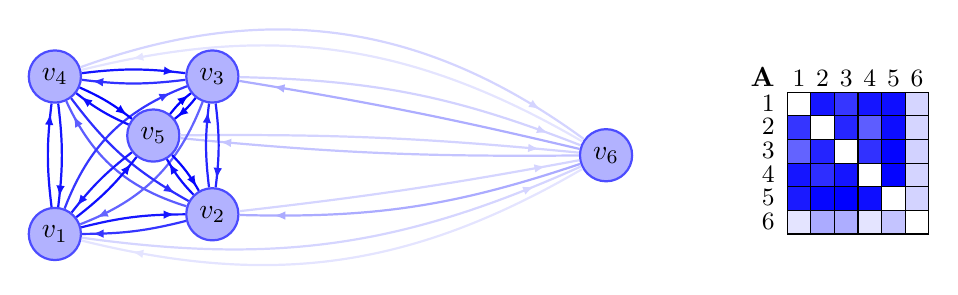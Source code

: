 \begin{tikzpicture}[
>=latex,
auto,
data object/.style={font=\normalsize,circle,draw=#1!70!white,fill=#1!30!white,thick,inner sep=0.1cm},
selects/.style={->,thick},
affinity normal/.style={thick,draw=blue!#1!white,decoration={markings,mark=at position .9 with {\arrow[thin,fill=blue!#1!white]{>}}}, postaction={decorate}},
affinity give/.style={very thick,draw=orange!#1!white,decoration={markings,mark=at position .9 with {\arrow[thick,fill=orange!#1!white]{>}}}, postaction={decorate}},
affinity get/.style={very thick,draw=cyan!#1!white,decoration={markings,mark=at position .9 with {\arrow[thin,fill=cyan!#1!white]{>}}}, postaction={decorate}},
affinity hidden/.style={thick,draw=gray!#1!white,decoration={markings,mark=at position .9 with {\arrow[thin,fill=gray!#1!white]{>}}}, postaction={decorate}},
]
\begin{scope}[yshift=0.000cm]
    \node[data object=blue] (o-1) at (0.000cm,0.000cm) {$v_1$};
    \node[data object=blue] (o-2) at (2.000cm,0.250cm) {$v_2$};
    \node[data object=blue] (o-3) at (2.000cm,2.000cm) {$v_3$};
    \node[data object=blue] (o-4) at (0.000cm,2.000cm) {$v_4$};
    \node[data object=blue] (o-5) at (1.250cm,1.250cm) {$v_5$};
    \node[data object=blue] (o-6) at (7.000cm,1.000cm) {$v_6$};

    \draw [affinity normal=10.762,bend left=22,overlay] (o-6) to  (o-1);
    \draw [affinity normal=10.762,bend right=22,overlay] (o-6) to  (o-4);
    \draw [affinity normal=16.549,bend right=16,overlay] (o-1) to  (o-6);
    \draw [affinity normal=16.583,bend right=2,overlay] (o-2) to  (o-6);
    \draw [affinity normal=16.82,bend left=28,overlay] (o-4) to  (o-6);
    \draw [affinity normal=17.362,bend left=3,overlay] (o-5) to  (o-6);
    \draw [affinity normal=17.597,bend left=10,overlay] (o-3) to  (o-6);
    \draw [affinity normal=23.316,bend left=3,overlay] (o-6) to  (o-5);
    \draw [affinity normal=32.316,bend right=2,overlay] (o-6) to  (o-3);
    \draw [affinity normal=32.97,bend left=10,overlay] (o-6) to  (o-2);
    \draw [affinity normal=61.141,bend left=24,overlay] (o-3) to  (o-1);
    \draw [affinity normal=63.644,bend left=24,overlay] (o-2) to  (o-4);
    \draw [affinity normal=78.969,bend left=24,overlay] (o-1) to  (o-3);
    \draw [affinity normal=79.154,bend left=7,overlay] (o-2) to  (o-1);
    \draw [affinity normal=80.637,bend left=7,overlay] (o-3) to  (o-4);
    \draw [affinity normal=81.96,bend right=12,overlay] (o-4) to  (o-2);
    \draw [affinity normal=85.122,bend left=7,overlay] (o-2) to  (o-3);
    \draw [affinity normal=86.041,bend left=7,overlay] (o-3) to  (o-2);
    \draw [affinity normal=89.634,bend right=7,overlay] (o-5) to  (o-1);
    \draw [affinity normal=91.429,bend left=7,overlay] (o-1) to  (o-2);
    \draw [affinity normal=91.642,bend left=7,overlay] (o-1) to  (o-4);
    \draw [affinity normal=91.761,bend left=7,overlay] (o-4) to  (o-1);
    \draw [affinity normal=91.761,bend left=7,overlay] (o-4) to  (o-3);
    \draw [affinity normal=94.675,bend right=7,overlay] (o-1) to  (o-5);
    \draw [affinity normal=94.675,bend left=7,overlay] (o-5) to  (o-4);
    \draw [affinity normal=94.93,bend left=7,overlay] (o-2) to  (o-5);
    \draw [affinity normal=97.635,bend left=7,overlay] (o-5) to  (o-2);
    \draw [affinity normal=98.332,bend left=7,overlay] (o-4) to  (o-5);
    \draw [affinity normal=98.385,bend left=7,overlay] (o-3) to  (o-5);
    \draw [affinity normal=100,bend left=7,overlay] (o-5) to  (o-3);
    \path[red] (-0.2cm,-0.42cm) rectangle (8cm,2.62cm);
\end{scope}
\begin{scope}[xshift=9.000cm,yshift=0.000cm,scale=0.300]
    \fill[blue!0!white] (1.000cm,6.000cm) rectangle (2.000cm,5.000cm);
    \fill[blue!91.429!white] (2.000cm,6.000cm) rectangle (3.000cm,5.000cm);
    \fill[blue!78.969!white] (3.000cm,6.000cm) rectangle (4.000cm,5.000cm);
    \fill[blue!91.642!white] (4.000cm,6.000cm) rectangle (5.000cm,5.000cm);
    \fill[blue!94.675!white] (5.000cm,6.000cm) rectangle (6.000cm,5.000cm);
    \fill[blue!16.549!white] (6.000cm,6.000cm) rectangle (7.000cm,5.000cm);
    \fill[blue!79.154!white] (1.000cm,5.000cm) rectangle (2.000cm,4.000cm);
    \fill[blue!0!white] (2.000cm,5.000cm) rectangle (3.000cm,4.000cm);
    \fill[blue!85.122!white] (3.000cm,5.000cm) rectangle (4.000cm,4.000cm);
    \fill[blue!63.644!white] (4.000cm,5.000cm) rectangle (5.000cm,4.000cm);
    \fill[blue!94.93!white] (5.000cm,5.000cm) rectangle (6.000cm,4.000cm);
    \fill[blue!16.583!white] (6.000cm,5.000cm) rectangle (7.000cm,4.000cm);
    \fill[blue!61.141!white] (1.000cm,4.000cm) rectangle (2.000cm,3.000cm);
    \fill[blue!86.041!white] (2.000cm,4.000cm) rectangle (3.000cm,3.000cm);
    \fill[blue!0!white] (3.000cm,4.000cm) rectangle (4.000cm,3.000cm);
    \fill[blue!80.637!white] (4.000cm,4.000cm) rectangle (5.000cm,3.000cm);
    \fill[blue!98.385!white] (5.000cm,4.000cm) rectangle (6.000cm,3.000cm);
    \fill[blue!17.597!white] (6.000cm,4.000cm) rectangle (7.000cm,3.000cm);
    \fill[blue!91.761!white] (1.000cm,3.000cm) rectangle (2.000cm,2.000cm);
    \fill[blue!81.96!white] (2.000cm,3.000cm) rectangle (3.000cm,2.000cm);
    \fill[blue!91.761!white] (3.000cm,3.000cm) rectangle (4.000cm,2.000cm);
    \fill[blue!0!white] (4.000cm,3.000cm) rectangle (5.000cm,2.000cm);
    \fill[blue!98.332!white] (5.000cm,3.000cm) rectangle (6.000cm,2.000cm);
    \fill[blue!16.82!white] (6.000cm,3.000cm) rectangle (7.000cm,2.000cm);
    \fill[blue!89.634!white] (1.000cm,2.000cm) rectangle (2.000cm,1.000cm);
    \fill[blue!97.635!white] (2.000cm,2.000cm) rectangle (3.000cm,1.000cm);
    \fill[blue!100!white] (3.000cm,2.000cm) rectangle (4.000cm,1.000cm);
    \fill[blue!94.675!white] (4.000cm,2.000cm) rectangle (5.000cm,1.000cm);
    \fill[blue!0!white] (5.000cm,2.000cm) rectangle (6.000cm,1.000cm);
    \fill[blue!17.362!white] (6.000cm,2.000cm) rectangle (7.000cm,1.000cm);
    \fill[blue!10.762!white] (1.000cm,1.000cm) rectangle (2.000cm,0.000cm);
    \fill[blue!32.97!white] (2.000cm,1.000cm) rectangle (3.000cm,0.000cm);
    \fill[blue!32.316!white] (3.000cm,1.000cm) rectangle (4.000cm,0.000cm);
    \fill[blue!10.762!white] (4.000cm,1.000cm) rectangle (5.000cm,0.000cm);
    \fill[blue!23.316!white] (5.000cm,1.000cm) rectangle (6.000cm,0.000cm);
    \fill[blue!0!white] (6.000cm,1.000cm) rectangle (7.000cm,0.000cm);
    \draw[thin]  (1.000cm,1.000cm) -- (7.000cm,1.000cm);
    \draw[thin]  (1.000cm,2.000cm) -- (7.000cm,2.000cm);
    \draw[thin]  (1.000cm,3.000cm) -- (7.000cm,3.000cm);
    \draw[thin]  (1.000cm,4.000cm) -- (7.000cm,4.000cm);
    \draw[thin]  (1.000cm,5.000cm) -- (7.000cm,5.000cm);
    \node[font=\small,inner sep=0cm,anchor=base east] at (0.500cm,5.200cm) {1};
    \node[font=\small,inner sep=0cm,anchor=base east] at (0.500cm,4.200cm) {2};
    \node[font=\small,inner sep=0cm,anchor=base east] at (0.500cm,3.200cm) {3};
    \node[font=\small,inner sep=0cm,anchor=base east] at (0.500cm,2.200cm) {4};
    \node[font=\small,inner sep=0cm,anchor=base east] at (0.500cm,1.200cm) {5};
    \node[font=\small,inner sep=0cm,anchor=base east] at (0.500cm,0.200cm) {6};
    \node[font=\small,inner sep=0cm,anchor=base] at (1.500cm,6.250cm) {1};
    \node[font=\small,inner sep=0cm,anchor=base] at (2.500cm,6.250cm) {2};
    \node[font=\small,inner sep=0cm,anchor=base] at (3.500cm,6.250cm) {3};
    \node[font=\small,inner sep=0cm,anchor=base] at (4.500cm,6.250cm) {4};
    \node[font=\small,inner sep=0cm,anchor=base] at (5.500cm,6.250cm) {5};
    \node[font=\small,inner sep=0cm,anchor=base] at (6.500cm,6.250cm) {6};
    \node[inner sep=0cm,anchor=base east] at (0.500cm,6.250cm) {$\mathbf{A}$};
    \draw[thin]  (2.000cm,0.000cm) -- (2.000cm,6.000cm);
    \draw[thin]  (3.000cm,0.000cm) -- (3.000cm,6.000cm);
    \draw[thin]  (4.000cm,0.000cm) -- (4.000cm,6.000cm);
    \draw[thin]  (5.000cm,0.000cm) -- (5.000cm,6.000cm);
    \draw[thin]  (6.000cm,0.000cm) -- (6.000cm,6.000cm);
    \draw[thin]  (1.000cm,0.000cm) rectangle (7.000cm,6.000cm);
\end{scope}
\end{tikzpicture}